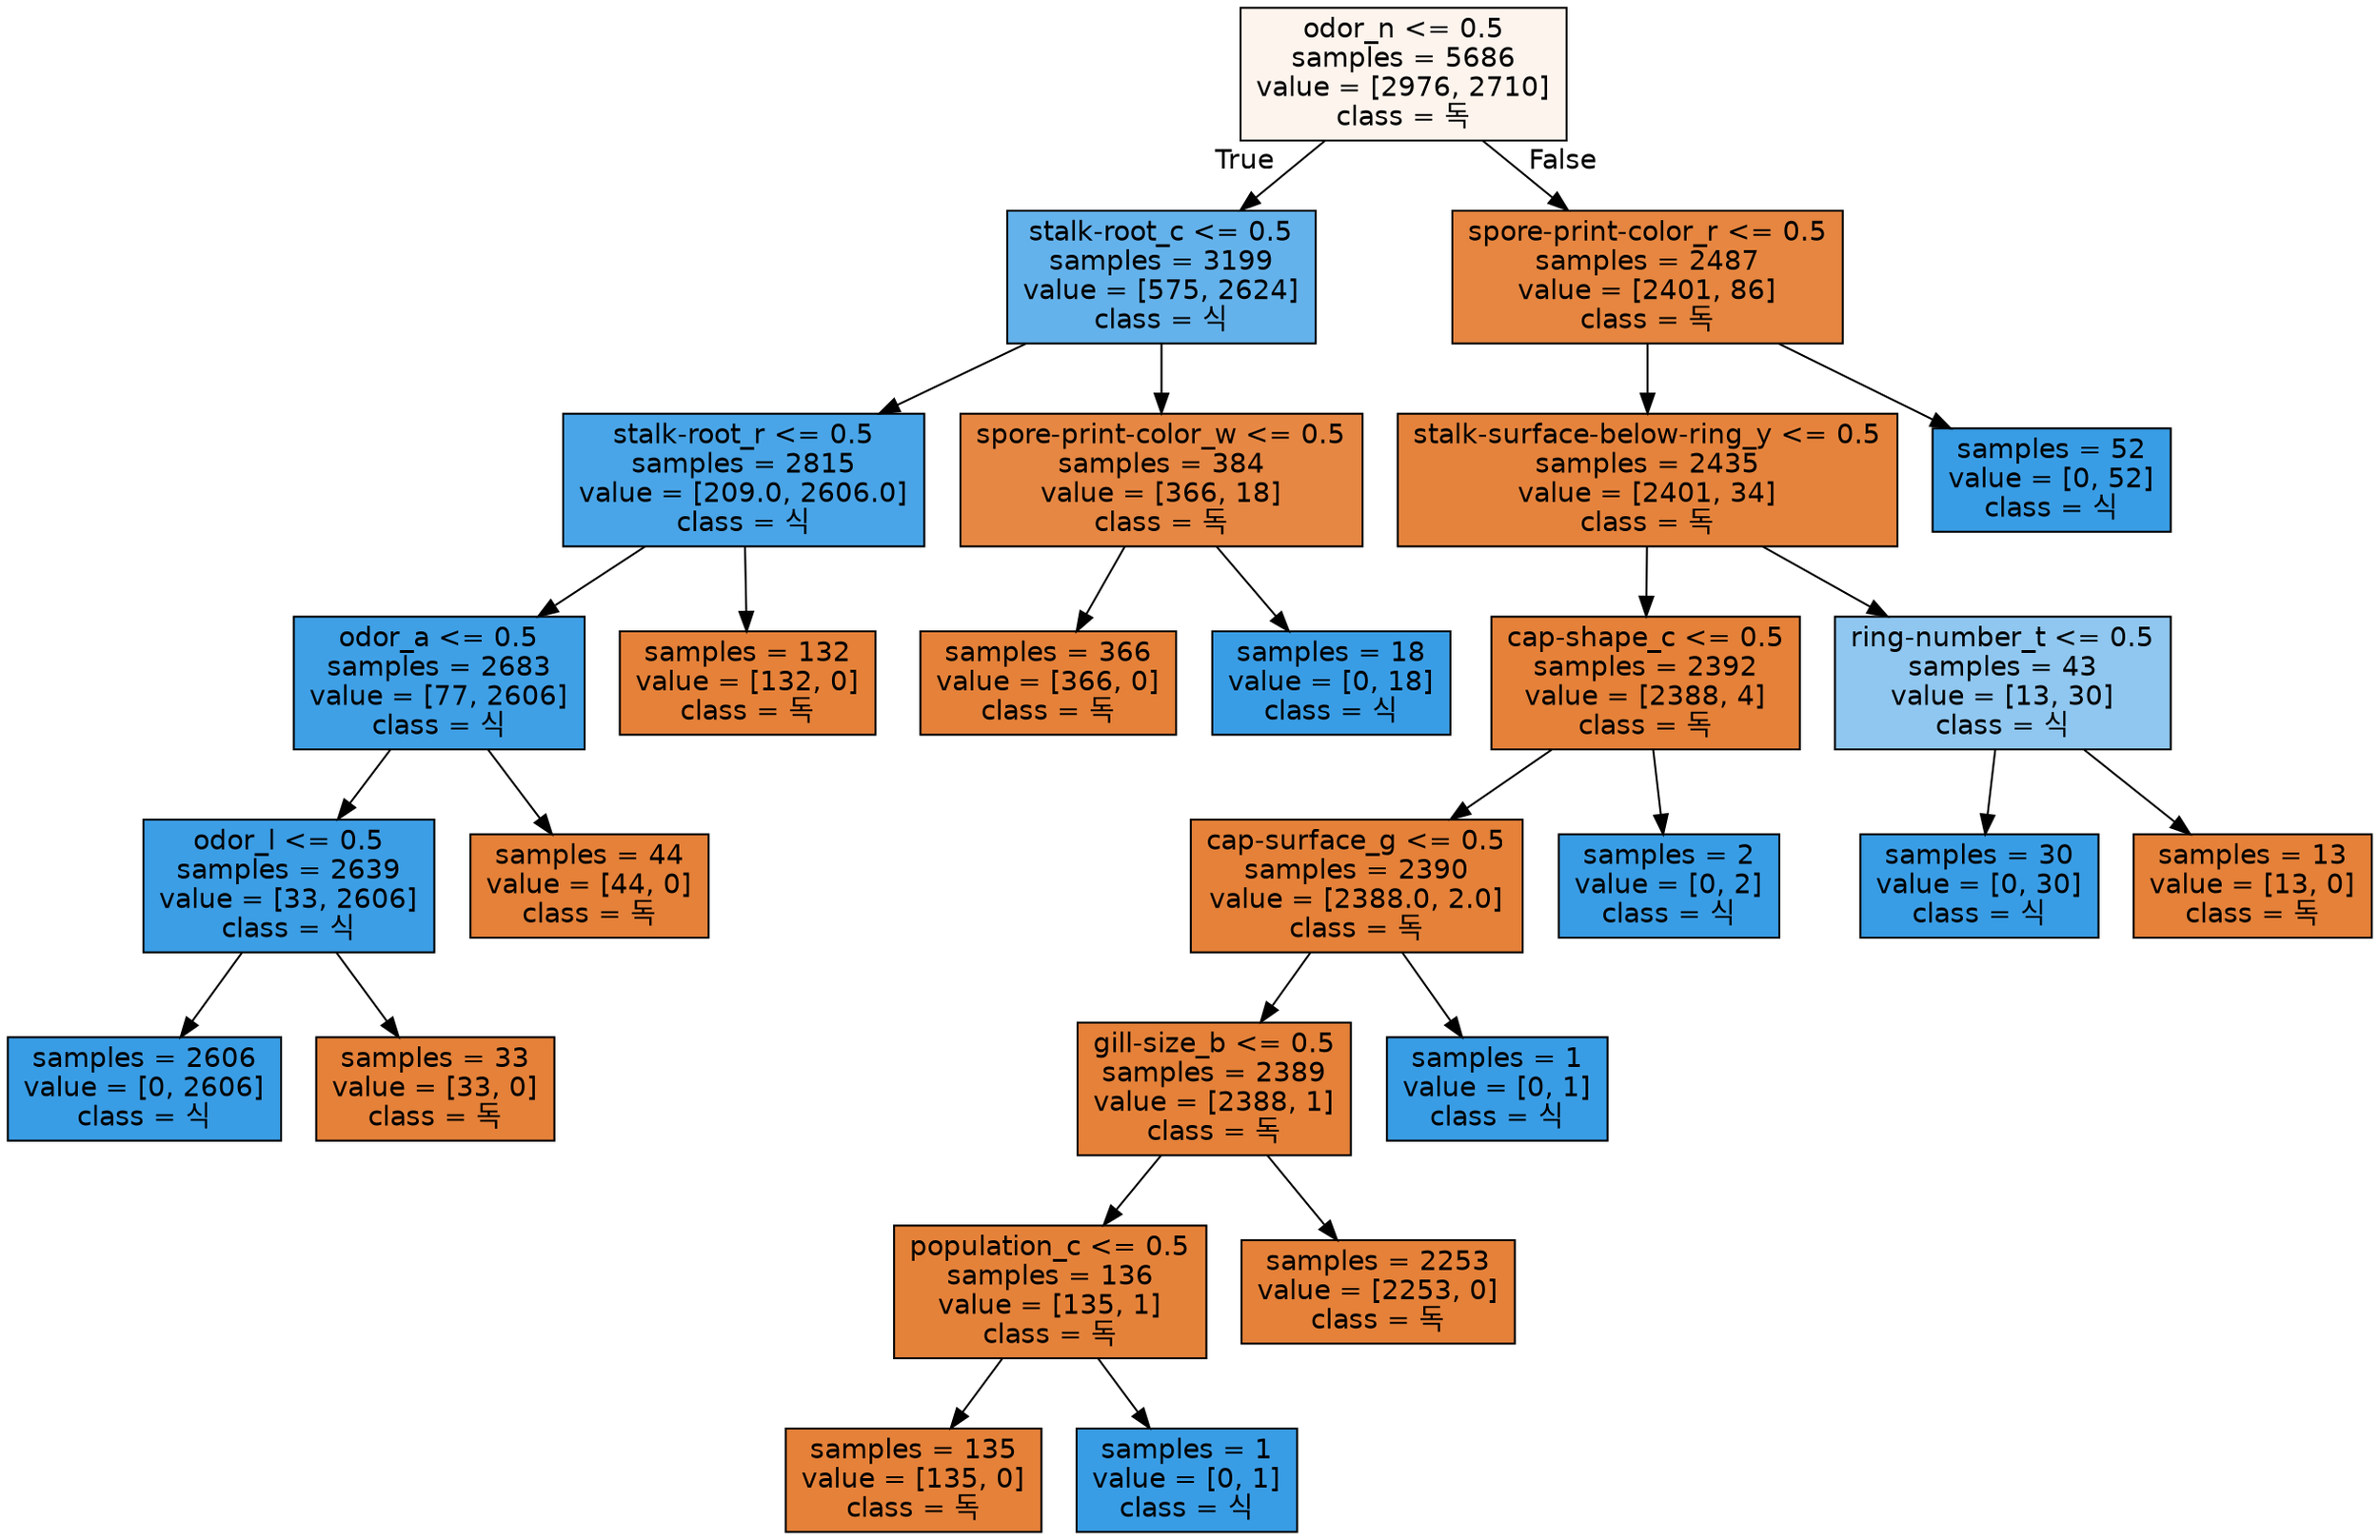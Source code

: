 digraph Tree {
node [shape=box, style="filled", color="black", fontname="helvetica"] ;
edge [fontname="helvetica"] ;
0 [label="odor_n <= 0.5\nsamples = 5686\nvalue = [2976, 2710]\nclass = 독", fillcolor="#fdf4ed"] ;
1 [label="stalk-root_c <= 0.5\nsamples = 3199\nvalue = [575, 2624]\nclass = 식", fillcolor="#64b2eb"] ;
0 -> 1 [labeldistance=2.5, labelangle=45, headlabel="True"] ;
2 [label="stalk-root_r <= 0.5\nsamples = 2815\nvalue = [209.0, 2606.0]\nclass = 식", fillcolor="#49a5e7"] ;
1 -> 2 ;
3 [label="odor_a <= 0.5\nsamples = 2683\nvalue = [77, 2606]\nclass = 식", fillcolor="#3fa0e6"] ;
2 -> 3 ;
4 [label="odor_l <= 0.5\nsamples = 2639\nvalue = [33, 2606]\nclass = 식", fillcolor="#3c9ee5"] ;
3 -> 4 ;
5 [label="samples = 2606\nvalue = [0, 2606]\nclass = 식", fillcolor="#399de5"] ;
4 -> 5 ;
6 [label="samples = 33\nvalue = [33, 0]\nclass = 독", fillcolor="#e58139"] ;
4 -> 6 ;
7 [label="samples = 44\nvalue = [44, 0]\nclass = 독", fillcolor="#e58139"] ;
3 -> 7 ;
8 [label="samples = 132\nvalue = [132, 0]\nclass = 독", fillcolor="#e58139"] ;
2 -> 8 ;
9 [label="spore-print-color_w <= 0.5\nsamples = 384\nvalue = [366, 18]\nclass = 독", fillcolor="#e68743"] ;
1 -> 9 ;
10 [label="samples = 366\nvalue = [366, 0]\nclass = 독", fillcolor="#e58139"] ;
9 -> 10 ;
11 [label="samples = 18\nvalue = [0, 18]\nclass = 식", fillcolor="#399de5"] ;
9 -> 11 ;
12 [label="spore-print-color_r <= 0.5\nsamples = 2487\nvalue = [2401, 86]\nclass = 독", fillcolor="#e68640"] ;
0 -> 12 [labeldistance=2.5, labelangle=-45, headlabel="False"] ;
13 [label="stalk-surface-below-ring_y <= 0.5\nsamples = 2435\nvalue = [2401, 34]\nclass = 독", fillcolor="#e5833c"] ;
12 -> 13 ;
14 [label="cap-shape_c <= 0.5\nsamples = 2392\nvalue = [2388, 4]\nclass = 독", fillcolor="#e58139"] ;
13 -> 14 ;
15 [label="cap-surface_g <= 0.5\nsamples = 2390\nvalue = [2388.0, 2.0]\nclass = 독", fillcolor="#e58139"] ;
14 -> 15 ;
16 [label="gill-size_b <= 0.5\nsamples = 2389\nvalue = [2388, 1]\nclass = 독", fillcolor="#e58139"] ;
15 -> 16 ;
17 [label="population_c <= 0.5\nsamples = 136\nvalue = [135, 1]\nclass = 독", fillcolor="#e5823a"] ;
16 -> 17 ;
18 [label="samples = 135\nvalue = [135, 0]\nclass = 독", fillcolor="#e58139"] ;
17 -> 18 ;
19 [label="samples = 1\nvalue = [0, 1]\nclass = 식", fillcolor="#399de5"] ;
17 -> 19 ;
20 [label="samples = 2253\nvalue = [2253, 0]\nclass = 독", fillcolor="#e58139"] ;
16 -> 20 ;
21 [label="samples = 1\nvalue = [0, 1]\nclass = 식", fillcolor="#399de5"] ;
15 -> 21 ;
22 [label="samples = 2\nvalue = [0, 2]\nclass = 식", fillcolor="#399de5"] ;
14 -> 22 ;
23 [label="ring-number_t <= 0.5\nsamples = 43\nvalue = [13, 30]\nclass = 식", fillcolor="#8fc7f0"] ;
13 -> 23 ;
24 [label="samples = 30\nvalue = [0, 30]\nclass = 식", fillcolor="#399de5"] ;
23 -> 24 ;
25 [label="samples = 13\nvalue = [13, 0]\nclass = 독", fillcolor="#e58139"] ;
23 -> 25 ;
26 [label="samples = 52\nvalue = [0, 52]\nclass = 식", fillcolor="#399de5"] ;
12 -> 26 ;
}